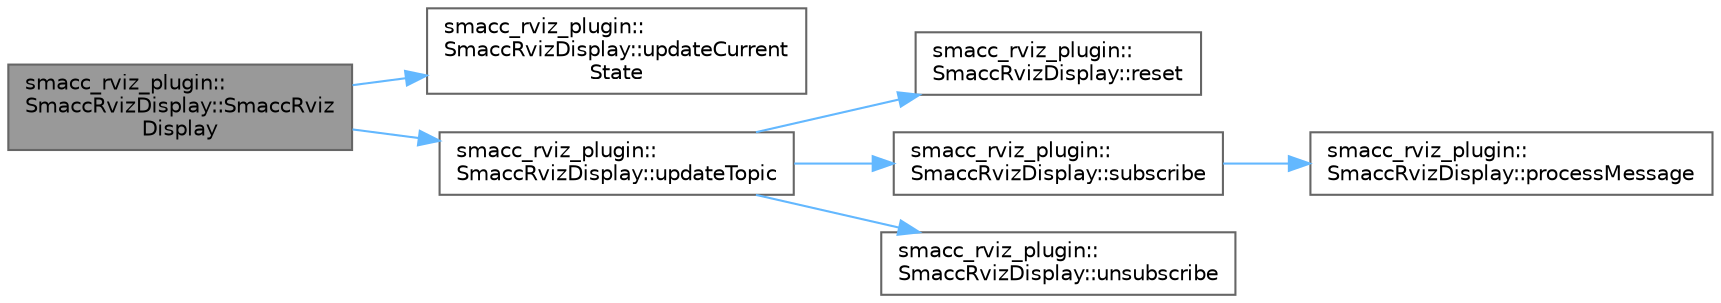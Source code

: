 digraph "smacc_rviz_plugin::SmaccRvizDisplay::SmaccRvizDisplay"
{
 // LATEX_PDF_SIZE
  bgcolor="transparent";
  edge [fontname=Helvetica,fontsize=10,labelfontname=Helvetica,labelfontsize=10];
  node [fontname=Helvetica,fontsize=10,shape=box,height=0.2,width=0.4];
  rankdir="LR";
  Node1 [label="smacc_rviz_plugin::\lSmaccRvizDisplay::SmaccRviz\lDisplay",height=0.2,width=0.4,color="gray40", fillcolor="grey60", style="filled", fontcolor="black",tooltip=" "];
  Node1 -> Node2 [color="steelblue1",style="solid"];
  Node2 [label="smacc_rviz_plugin::\lSmaccRvizDisplay::updateCurrent\lState",height=0.2,width=0.4,color="grey40", fillcolor="white", style="filled",URL="$classsmacc__rviz__plugin_1_1SmaccRvizDisplay.html#a6031090e46077a5e95754b5f70ea639a",tooltip=" "];
  Node1 -> Node3 [color="steelblue1",style="solid"];
  Node3 [label="smacc_rviz_plugin::\lSmaccRvizDisplay::updateTopic",height=0.2,width=0.4,color="grey40", fillcolor="white", style="filled",URL="$classsmacc__rviz__plugin_1_1SmaccRvizDisplay.html#adf332ae95bd83969b33ba713a60832fd",tooltip=" "];
  Node3 -> Node4 [color="steelblue1",style="solid"];
  Node4 [label="smacc_rviz_plugin::\lSmaccRvizDisplay::reset",height=0.2,width=0.4,color="grey40", fillcolor="white", style="filled",URL="$classsmacc__rviz__plugin_1_1SmaccRvizDisplay.html#af9cf4f5ef4f5fdb2fcb1bf1a81cdac4d",tooltip=" "];
  Node3 -> Node5 [color="steelblue1",style="solid"];
  Node5 [label="smacc_rviz_plugin::\lSmaccRvizDisplay::subscribe",height=0.2,width=0.4,color="grey40", fillcolor="white", style="filled",URL="$classsmacc__rviz__plugin_1_1SmaccRvizDisplay.html#ad774027ba3eda277c991619332495cbb",tooltip=" "];
  Node5 -> Node6 [color="steelblue1",style="solid"];
  Node6 [label="smacc_rviz_plugin::\lSmaccRvizDisplay::processMessage",height=0.2,width=0.4,color="grey40", fillcolor="white", style="filled",URL="$classsmacc__rviz__plugin_1_1SmaccRvizDisplay.html#acc7281b99c92fa89f7494f6ca53e4905",tooltip=" "];
  Node3 -> Node7 [color="steelblue1",style="solid"];
  Node7 [label="smacc_rviz_plugin::\lSmaccRvizDisplay::unsubscribe",height=0.2,width=0.4,color="grey40", fillcolor="white", style="filled",URL="$classsmacc__rviz__plugin_1_1SmaccRvizDisplay.html#a49a35acd10a664a8335ef5852f8c115c",tooltip=" "];
}
